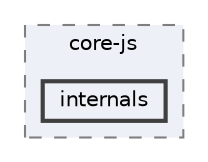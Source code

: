 digraph "pkiclassroomrescheduler/src/main/frontend/node_modules/core-js/internals"
{
 // LATEX_PDF_SIZE
  bgcolor="transparent";
  edge [fontname=Helvetica,fontsize=10,labelfontname=Helvetica,labelfontsize=10];
  node [fontname=Helvetica,fontsize=10,shape=box,height=0.2,width=0.4];
  compound=true
  subgraph clusterdir_d0e13cf39ed121530f7129f250971a40 {
    graph [ bgcolor="#edf0f7", pencolor="grey50", label="core-js", fontname=Helvetica,fontsize=10 style="filled,dashed", URL="dir_d0e13cf39ed121530f7129f250971a40.html",tooltip=""]
  dir_5ac469ff9a6fcabe9a0b6795a4f6ba56 [label="internals", fillcolor="#edf0f7", color="grey25", style="filled,bold", URL="dir_5ac469ff9a6fcabe9a0b6795a4f6ba56.html",tooltip=""];
  }
}
